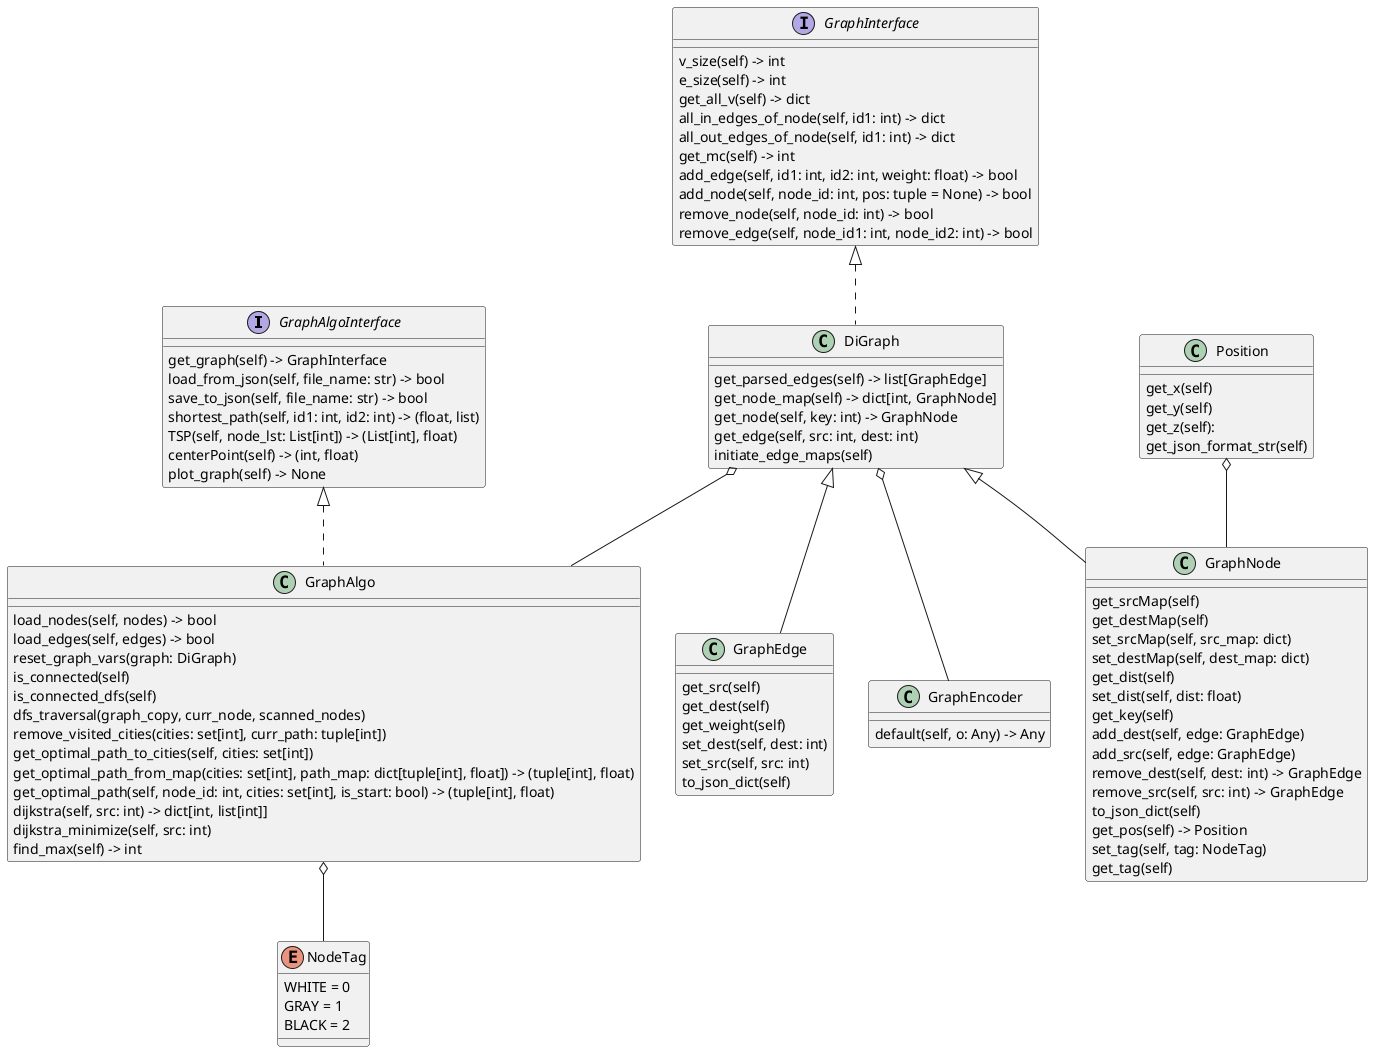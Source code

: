 @startuml
'https://plantuml.com/class-diagram

interface GraphAlgoInterface {

 get_graph(self) -> GraphInterface
 load_from_json(self, file_name: str) -> bool
 save_to_json(self, file_name: str) -> bool
 shortest_path(self, id1: int, id2: int) -> (float, list)
 TSP(self, node_lst: List[int]) -> (List[int], float)
 centerPoint(self) -> (int, float)
 plot_graph(self) -> None

}

interface GraphInterface {

 v_size(self) -> int
 e_size(self) -> int
 get_all_v(self) -> dict
 all_in_edges_of_node(self, id1: int) -> dict
 all_out_edges_of_node(self, id1: int) -> dict
 get_mc(self) -> int
 add_edge(self, id1: int, id2: int, weight: float) -> bool
 add_node(self, node_id: int, pos: tuple = None) -> bool
 remove_node(self, node_id: int) -> bool
 remove_edge(self, node_id1: int, node_id2: int) -> bool

}

class GraphAlgo implements GraphAlgoInterface {
 load_nodes(self, nodes) -> bool
 load_edges(self, edges) -> bool
 reset_graph_vars(graph: DiGraph)
 is_connected(self)
 is_connected_dfs(self)
 dfs_traversal(graph_copy, curr_node, scanned_nodes)
 remove_visited_cities(cities: set[int], curr_path: tuple[int])
 get_optimal_path_to_cities(self, cities: set[int])
 get_optimal_path_from_map(cities: set[int], path_map: dict[tuple[int], float]) -> (tuple[int], float)
 get_optimal_path(self, node_id: int, cities: set[int], is_start: bool) -> (tuple[int], float)
 dijkstra(self, src: int) -> dict[int, list[int]]
 dijkstra_minimize(self, src: int)
 find_max(self) -> int
}

class DiGraph implements GraphInterface {
  get_parsed_edges(self) -> list[GraphEdge]
  get_node_map(self) -> dict[int, GraphNode]
  get_node(self, key: int) -> GraphNode
  get_edge(self, src: int, dest: int)
  initiate_edge_maps(self)
}

class GraphEdge {
  get_src(self)
  get_dest(self)
  get_weight(self)
  set_dest(self, dest: int)
  set_src(self, src: int)
  to_json_dict(self)
}

class GraphNode {
  get_srcMap(self)
  get_destMap(self)
  set_srcMap(self, src_map: dict)
  set_destMap(self, dest_map: dict)
  get_dist(self)
  set_dist(self, dist: float)
  get_key(self)
  add_dest(self, edge: GraphEdge)
  add_src(self, edge: GraphEdge)
  remove_dest(self, dest: int) -> GraphEdge
  remove_src(self, src: int) -> GraphEdge
  to_json_dict(self)
  get_pos(self) -> Position
  set_tag(self, tag: NodeTag)
  get_tag(self)
}

class Position {
  get_x(self)
  get_y(self)
  get_z(self):
  get_json_format_str(self)
}

class GraphEncoder {
    default(self, o: Any) -> Any
}

enum NodeTag {
    WHITE = 0
    GRAY = 1
    BLACK = 2
}

Position o-- GraphNode
DiGraph o-- GraphAlgo
DiGraph o-- GraphEncoder
DiGraph <|-- GraphEdge
DiGraph <|-- GraphNode
GraphAlgo o-- NodeTag


@enduml
